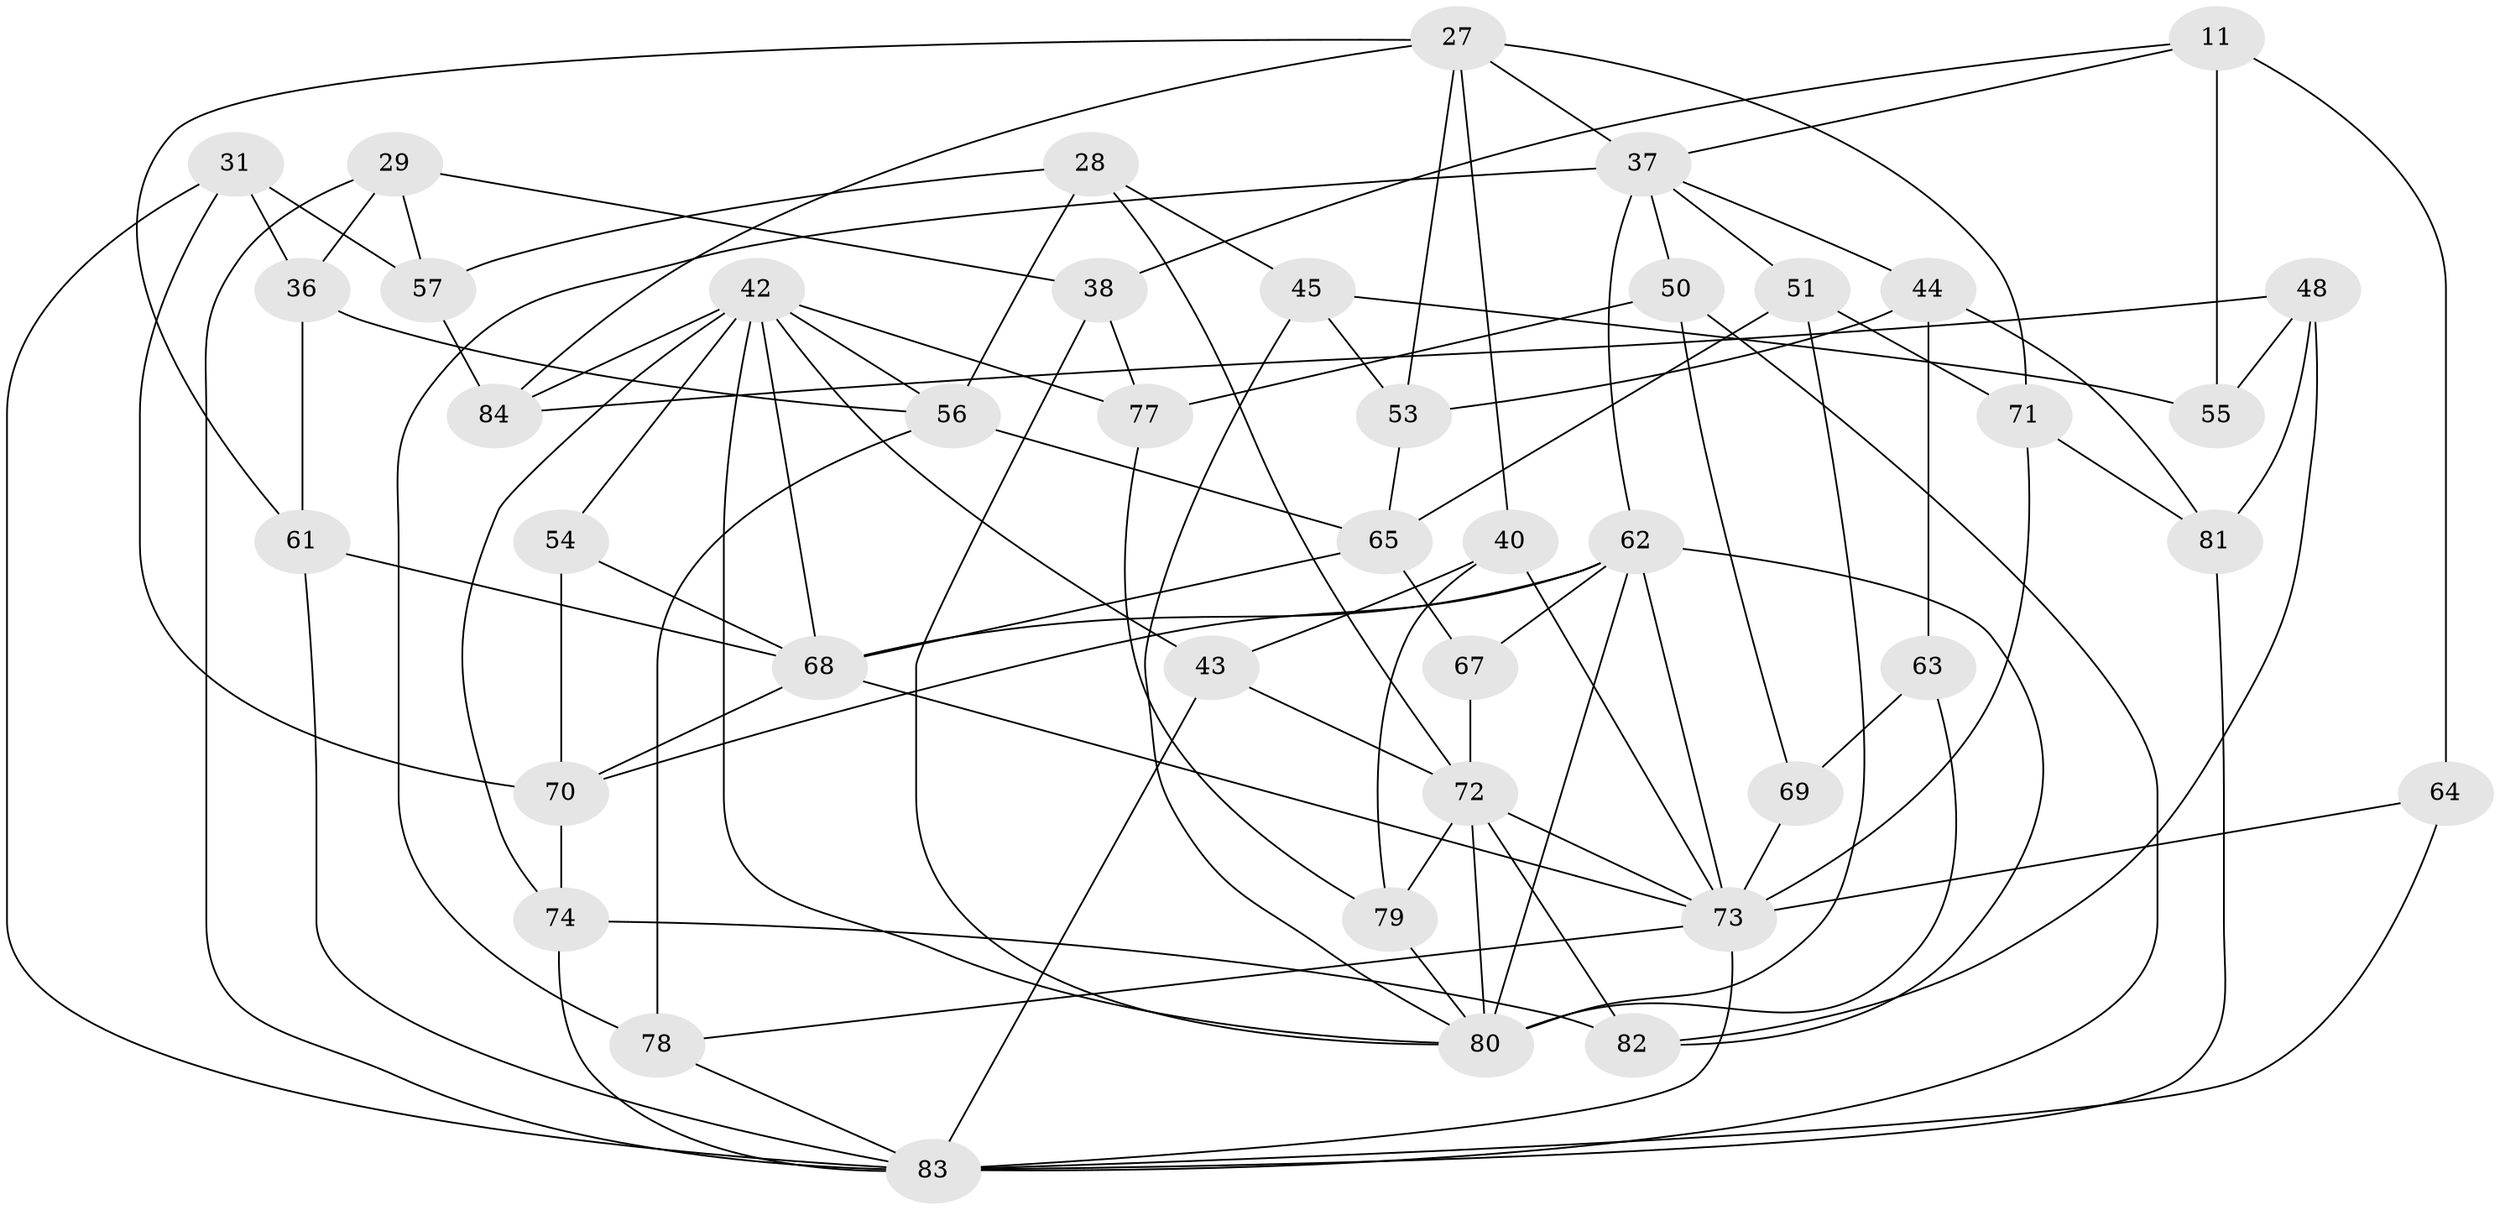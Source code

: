 // original degree distribution, {4: 1.0}
// Generated by graph-tools (version 1.1) at 2025/59/03/09/25 04:59:19]
// undirected, 42 vertices, 99 edges
graph export_dot {
graph [start="1"]
  node [color=gray90,style=filled];
  11 [super="+5"];
  27 [super="+24"];
  28;
  29;
  31;
  36;
  37 [super="+34"];
  38;
  40;
  42 [super="+10+18"];
  43;
  44;
  45;
  48;
  50 [super="+21"];
  51;
  53;
  54;
  55;
  56 [super="+3+23"];
  57;
  61;
  62 [super="+49+19"];
  63;
  64;
  65 [super="+22"];
  67;
  68 [super="+60"];
  69 [super="+1"];
  70 [super="+30"];
  71;
  72 [super="+2+6+35"];
  73 [super="+59+33"];
  74 [super="+4"];
  77;
  78 [super="+66"];
  79 [super="+32"];
  80 [super="+7+76+58"];
  81;
  82 [super="+39"];
  83 [super="+8+52+41+75"];
  84;
  11 -- 64 [weight=2];
  11 -- 55 [weight=2];
  11 -- 38;
  11 -- 37;
  27 -- 40;
  27 -- 71;
  27 -- 61;
  27 -- 37;
  27 -- 84;
  27 -- 53;
  28 -- 57;
  28 -- 72;
  28 -- 45;
  28 -- 56;
  29 -- 57;
  29 -- 36;
  29 -- 38;
  29 -- 83;
  31 -- 57;
  31 -- 36;
  31 -- 70;
  31 -- 83;
  36 -- 61;
  36 -- 56;
  37 -- 50 [weight=2];
  37 -- 78 [weight=2];
  37 -- 44;
  37 -- 51;
  37 -- 62 [weight=2];
  38 -- 77;
  38 -- 80;
  40 -- 43;
  40 -- 79;
  40 -- 73;
  42 -- 77;
  42 -- 54 [weight=2];
  42 -- 80;
  42 -- 56 [weight=2];
  42 -- 84;
  42 -- 74;
  42 -- 43;
  42 -- 68;
  43 -- 72;
  43 -- 83;
  44 -- 53;
  44 -- 81;
  44 -- 63;
  45 -- 53;
  45 -- 55;
  45 -- 80;
  48 -- 84;
  48 -- 55;
  48 -- 81;
  48 -- 82;
  50 -- 77;
  50 -- 69 [weight=2];
  50 -- 83;
  51 -- 71;
  51 -- 65;
  51 -- 80;
  53 -- 65;
  54 -- 70;
  54 -- 68;
  56 -- 78 [weight=3];
  56 -- 65;
  57 -- 84;
  61 -- 68;
  61 -- 83;
  62 -- 70;
  62 -- 73 [weight=2];
  62 -- 80 [weight=2];
  62 -- 82 [weight=3];
  62 -- 67;
  62 -- 68;
  63 -- 69;
  63 -- 80 [weight=2];
  64 -- 83;
  64 -- 73;
  65 -- 67 [weight=2];
  65 -- 68;
  67 -- 72;
  68 -- 73 [weight=2];
  68 -- 70;
  69 -- 73 [weight=3];
  70 -- 74 [weight=2];
  71 -- 81;
  71 -- 73;
  72 -- 82;
  72 -- 79 [weight=2];
  72 -- 73 [weight=2];
  72 -- 80 [weight=2];
  73 -- 83 [weight=2];
  73 -- 78 [weight=2];
  74 -- 83 [weight=2];
  74 -- 82;
  77 -- 79;
  78 -- 83;
  79 -- 80 [weight=2];
  81 -- 83;
}
